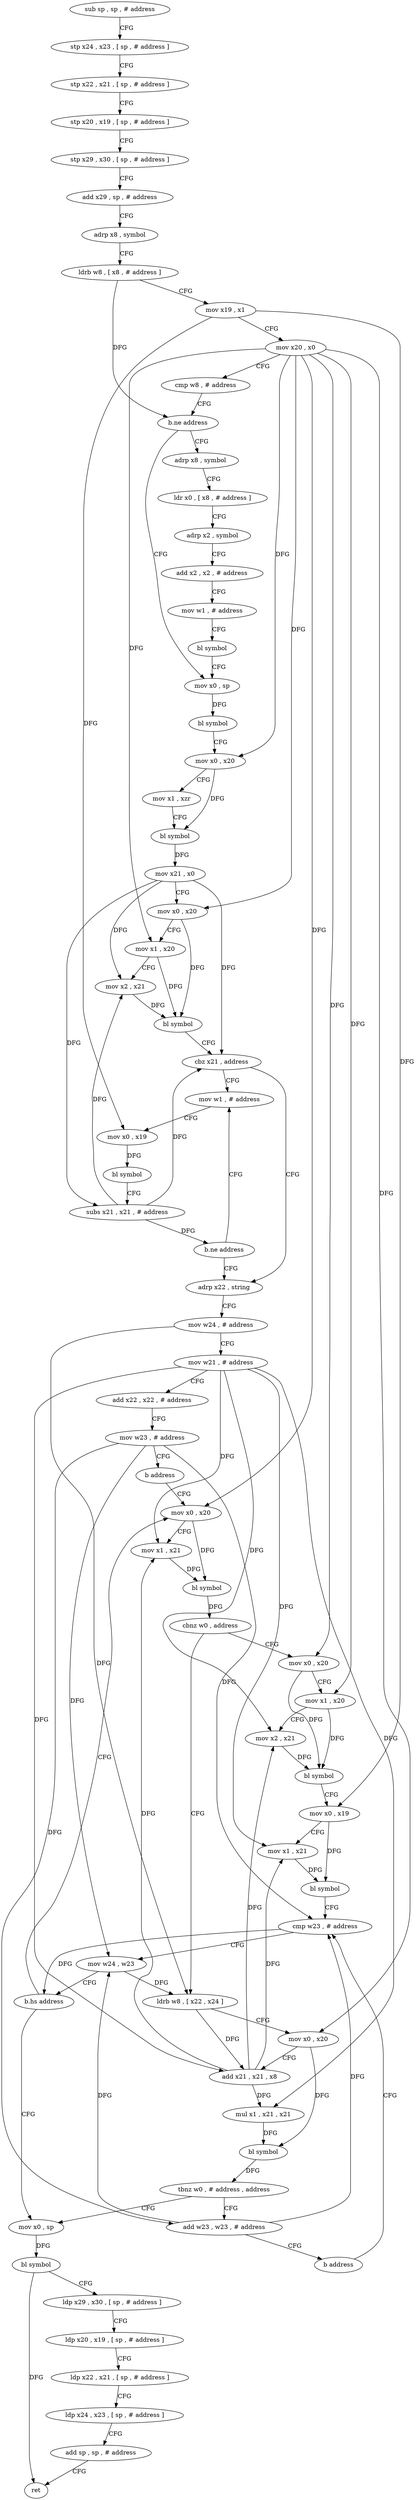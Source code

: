 digraph "func" {
"4210820" [label = "sub sp , sp , # address" ]
"4210824" [label = "stp x24 , x23 , [ sp , # address ]" ]
"4210828" [label = "stp x22 , x21 , [ sp , # address ]" ]
"4210832" [label = "stp x20 , x19 , [ sp , # address ]" ]
"4210836" [label = "stp x29 , x30 , [ sp , # address ]" ]
"4210840" [label = "add x29 , sp , # address" ]
"4210844" [label = "adrp x8 , symbol" ]
"4210848" [label = "ldrb w8 , [ x8 , # address ]" ]
"4210852" [label = "mov x19 , x1" ]
"4210856" [label = "mov x20 , x0" ]
"4210860" [label = "cmp w8 , # address" ]
"4210864" [label = "b.ne address" ]
"4210892" [label = "mov x0 , sp" ]
"4210868" [label = "adrp x8 , symbol" ]
"4210896" [label = "bl symbol" ]
"4210900" [label = "mov x0 , x20" ]
"4210904" [label = "mov x1 , xzr" ]
"4210908" [label = "bl symbol" ]
"4210912" [label = "mov x21 , x0" ]
"4210916" [label = "mov x0 , x20" ]
"4210920" [label = "mov x1 , x20" ]
"4210924" [label = "mov x2 , x21" ]
"4210928" [label = "bl symbol" ]
"4210932" [label = "cbz x21 , address" ]
"4210956" [label = "adrp x22 , string" ]
"4210936" [label = "mov w1 , # address" ]
"4210872" [label = "ldr x0 , [ x8 , # address ]" ]
"4210876" [label = "adrp x2 , symbol" ]
"4210880" [label = "add x2 , x2 , # address" ]
"4210884" [label = "mov w1 , # address" ]
"4210888" [label = "bl symbol" ]
"4210960" [label = "mov w24 , # address" ]
"4210964" [label = "mov w21 , # address" ]
"4210968" [label = "add x22 , x22 , # address" ]
"4210972" [label = "mov w23 , # address" ]
"4210976" [label = "b address" ]
"4211020" [label = "mov x0 , x20" ]
"4210940" [label = "mov x0 , x19" ]
"4210944" [label = "bl symbol" ]
"4210948" [label = "subs x21 , x21 , # address" ]
"4210952" [label = "b.ne address" ]
"4211024" [label = "mov x1 , x21" ]
"4211028" [label = "bl symbol" ]
"4211032" [label = "cbnz w0 , address" ]
"4210980" [label = "mov x0 , x20" ]
"4211036" [label = "ldrb w8 , [ x22 , x24 ]" ]
"4210984" [label = "mov x1 , x20" ]
"4210988" [label = "mov x2 , x21" ]
"4210992" [label = "bl symbol" ]
"4210996" [label = "mov x0 , x19" ]
"4211000" [label = "mov x1 , x21" ]
"4211004" [label = "bl symbol" ]
"4211008" [label = "cmp w23 , # address" ]
"4211040" [label = "mov x0 , x20" ]
"4211044" [label = "add x21 , x21 , x8" ]
"4211048" [label = "mul x1 , x21 , x21" ]
"4211052" [label = "bl symbol" ]
"4211056" [label = "tbnz w0 , # address , address" ]
"4211068" [label = "mov x0 , sp" ]
"4211060" [label = "add w23 , w23 , # address" ]
"4211072" [label = "bl symbol" ]
"4211076" [label = "ldp x29 , x30 , [ sp , # address ]" ]
"4211080" [label = "ldp x20 , x19 , [ sp , # address ]" ]
"4211084" [label = "ldp x22 , x21 , [ sp , # address ]" ]
"4211088" [label = "ldp x24 , x23 , [ sp , # address ]" ]
"4211092" [label = "add sp , sp , # address" ]
"4211096" [label = "ret" ]
"4211064" [label = "b address" ]
"4211012" [label = "mov w24 , w23" ]
"4211016" [label = "b.hs address" ]
"4210820" -> "4210824" [ label = "CFG" ]
"4210824" -> "4210828" [ label = "CFG" ]
"4210828" -> "4210832" [ label = "CFG" ]
"4210832" -> "4210836" [ label = "CFG" ]
"4210836" -> "4210840" [ label = "CFG" ]
"4210840" -> "4210844" [ label = "CFG" ]
"4210844" -> "4210848" [ label = "CFG" ]
"4210848" -> "4210852" [ label = "CFG" ]
"4210848" -> "4210864" [ label = "DFG" ]
"4210852" -> "4210856" [ label = "CFG" ]
"4210852" -> "4210940" [ label = "DFG" ]
"4210852" -> "4210996" [ label = "DFG" ]
"4210856" -> "4210860" [ label = "CFG" ]
"4210856" -> "4210900" [ label = "DFG" ]
"4210856" -> "4210916" [ label = "DFG" ]
"4210856" -> "4210920" [ label = "DFG" ]
"4210856" -> "4211020" [ label = "DFG" ]
"4210856" -> "4210980" [ label = "DFG" ]
"4210856" -> "4210984" [ label = "DFG" ]
"4210856" -> "4211040" [ label = "DFG" ]
"4210860" -> "4210864" [ label = "CFG" ]
"4210864" -> "4210892" [ label = "CFG" ]
"4210864" -> "4210868" [ label = "CFG" ]
"4210892" -> "4210896" [ label = "DFG" ]
"4210868" -> "4210872" [ label = "CFG" ]
"4210896" -> "4210900" [ label = "CFG" ]
"4210900" -> "4210904" [ label = "CFG" ]
"4210900" -> "4210908" [ label = "DFG" ]
"4210904" -> "4210908" [ label = "CFG" ]
"4210908" -> "4210912" [ label = "DFG" ]
"4210912" -> "4210916" [ label = "CFG" ]
"4210912" -> "4210924" [ label = "DFG" ]
"4210912" -> "4210932" [ label = "DFG" ]
"4210912" -> "4210948" [ label = "DFG" ]
"4210916" -> "4210920" [ label = "CFG" ]
"4210916" -> "4210928" [ label = "DFG" ]
"4210920" -> "4210924" [ label = "CFG" ]
"4210920" -> "4210928" [ label = "DFG" ]
"4210924" -> "4210928" [ label = "DFG" ]
"4210928" -> "4210932" [ label = "CFG" ]
"4210932" -> "4210956" [ label = "CFG" ]
"4210932" -> "4210936" [ label = "CFG" ]
"4210956" -> "4210960" [ label = "CFG" ]
"4210936" -> "4210940" [ label = "CFG" ]
"4210872" -> "4210876" [ label = "CFG" ]
"4210876" -> "4210880" [ label = "CFG" ]
"4210880" -> "4210884" [ label = "CFG" ]
"4210884" -> "4210888" [ label = "CFG" ]
"4210888" -> "4210892" [ label = "CFG" ]
"4210960" -> "4210964" [ label = "CFG" ]
"4210960" -> "4211036" [ label = "DFG" ]
"4210964" -> "4210968" [ label = "CFG" ]
"4210964" -> "4211024" [ label = "DFG" ]
"4210964" -> "4210988" [ label = "DFG" ]
"4210964" -> "4211000" [ label = "DFG" ]
"4210964" -> "4211044" [ label = "DFG" ]
"4210964" -> "4211048" [ label = "DFG" ]
"4210968" -> "4210972" [ label = "CFG" ]
"4210972" -> "4210976" [ label = "CFG" ]
"4210972" -> "4211008" [ label = "DFG" ]
"4210972" -> "4211012" [ label = "DFG" ]
"4210972" -> "4211060" [ label = "DFG" ]
"4210976" -> "4211020" [ label = "CFG" ]
"4211020" -> "4211024" [ label = "CFG" ]
"4211020" -> "4211028" [ label = "DFG" ]
"4210940" -> "4210944" [ label = "DFG" ]
"4210944" -> "4210948" [ label = "CFG" ]
"4210948" -> "4210952" [ label = "DFG" ]
"4210948" -> "4210924" [ label = "DFG" ]
"4210948" -> "4210932" [ label = "DFG" ]
"4210952" -> "4210936" [ label = "CFG" ]
"4210952" -> "4210956" [ label = "CFG" ]
"4211024" -> "4211028" [ label = "DFG" ]
"4211028" -> "4211032" [ label = "DFG" ]
"4211032" -> "4210980" [ label = "CFG" ]
"4211032" -> "4211036" [ label = "CFG" ]
"4210980" -> "4210984" [ label = "CFG" ]
"4210980" -> "4210992" [ label = "DFG" ]
"4211036" -> "4211040" [ label = "CFG" ]
"4211036" -> "4211044" [ label = "DFG" ]
"4210984" -> "4210988" [ label = "CFG" ]
"4210984" -> "4210992" [ label = "DFG" ]
"4210988" -> "4210992" [ label = "DFG" ]
"4210992" -> "4210996" [ label = "CFG" ]
"4210996" -> "4211000" [ label = "CFG" ]
"4210996" -> "4211004" [ label = "DFG" ]
"4211000" -> "4211004" [ label = "DFG" ]
"4211004" -> "4211008" [ label = "CFG" ]
"4211008" -> "4211012" [ label = "CFG" ]
"4211008" -> "4211016" [ label = "DFG" ]
"4211040" -> "4211044" [ label = "CFG" ]
"4211040" -> "4211052" [ label = "DFG" ]
"4211044" -> "4211048" [ label = "DFG" ]
"4211044" -> "4211024" [ label = "DFG" ]
"4211044" -> "4210988" [ label = "DFG" ]
"4211044" -> "4211000" [ label = "DFG" ]
"4211048" -> "4211052" [ label = "DFG" ]
"4211052" -> "4211056" [ label = "DFG" ]
"4211056" -> "4211068" [ label = "CFG" ]
"4211056" -> "4211060" [ label = "CFG" ]
"4211068" -> "4211072" [ label = "DFG" ]
"4211060" -> "4211064" [ label = "CFG" ]
"4211060" -> "4211008" [ label = "DFG" ]
"4211060" -> "4211012" [ label = "DFG" ]
"4211072" -> "4211076" [ label = "CFG" ]
"4211072" -> "4211096" [ label = "DFG" ]
"4211076" -> "4211080" [ label = "CFG" ]
"4211080" -> "4211084" [ label = "CFG" ]
"4211084" -> "4211088" [ label = "CFG" ]
"4211088" -> "4211092" [ label = "CFG" ]
"4211092" -> "4211096" [ label = "CFG" ]
"4211064" -> "4211008" [ label = "CFG" ]
"4211012" -> "4211016" [ label = "CFG" ]
"4211012" -> "4211036" [ label = "DFG" ]
"4211016" -> "4211068" [ label = "CFG" ]
"4211016" -> "4211020" [ label = "CFG" ]
}
